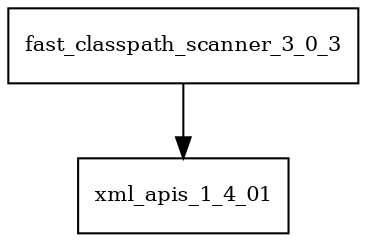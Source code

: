 digraph fast_classpath_scanner_3_0_3_dependencies {
  node [shape = box, fontsize=10.0];
  fast_classpath_scanner_3_0_3 -> xml_apis_1_4_01;
}
